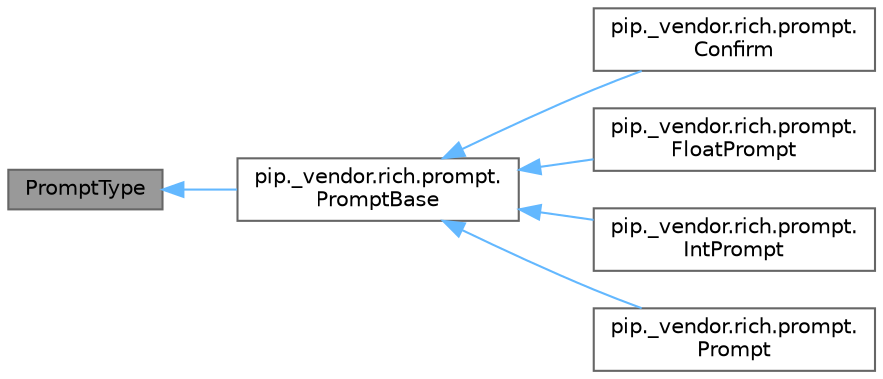 digraph "PromptType"
{
 // LATEX_PDF_SIZE
  bgcolor="transparent";
  edge [fontname=Helvetica,fontsize=10,labelfontname=Helvetica,labelfontsize=10];
  node [fontname=Helvetica,fontsize=10,shape=box,height=0.2,width=0.4];
  rankdir="LR";
  Node1 [id="Node000001",label="PromptType",height=0.2,width=0.4,color="gray40", fillcolor="grey60", style="filled", fontcolor="black",tooltip=" "];
  Node1 -> Node2 [id="edge1_Node000001_Node000002",dir="back",color="steelblue1",style="solid",tooltip=" "];
  Node2 [id="Node000002",label="pip._vendor.rich.prompt.\lPromptBase",height=0.2,width=0.4,color="gray40", fillcolor="white", style="filled",URL="$d7/d8e/classpip_1_1__vendor_1_1rich_1_1prompt_1_1PromptBase.html",tooltip=" "];
  Node2 -> Node3 [id="edge2_Node000002_Node000003",dir="back",color="steelblue1",style="solid",tooltip=" "];
  Node3 [id="Node000003",label="pip._vendor.rich.prompt.\lConfirm",height=0.2,width=0.4,color="gray40", fillcolor="white", style="filled",URL="$d7/dc0/classpip_1_1__vendor_1_1rich_1_1prompt_1_1Confirm.html",tooltip=" "];
  Node2 -> Node4 [id="edge3_Node000002_Node000004",dir="back",color="steelblue1",style="solid",tooltip=" "];
  Node4 [id="Node000004",label="pip._vendor.rich.prompt.\lFloatPrompt",height=0.2,width=0.4,color="gray40", fillcolor="white", style="filled",URL="$d6/dc4/classpip_1_1__vendor_1_1rich_1_1prompt_1_1FloatPrompt.html",tooltip=" "];
  Node2 -> Node5 [id="edge4_Node000002_Node000005",dir="back",color="steelblue1",style="solid",tooltip=" "];
  Node5 [id="Node000005",label="pip._vendor.rich.prompt.\lIntPrompt",height=0.2,width=0.4,color="gray40", fillcolor="white", style="filled",URL="$d1/d47/classpip_1_1__vendor_1_1rich_1_1prompt_1_1IntPrompt.html",tooltip=" "];
  Node2 -> Node6 [id="edge5_Node000002_Node000006",dir="back",color="steelblue1",style="solid",tooltip=" "];
  Node6 [id="Node000006",label="pip._vendor.rich.prompt.\lPrompt",height=0.2,width=0.4,color="gray40", fillcolor="white", style="filled",URL="$d1/df0/classpip_1_1__vendor_1_1rich_1_1prompt_1_1Prompt.html",tooltip=" "];
}
